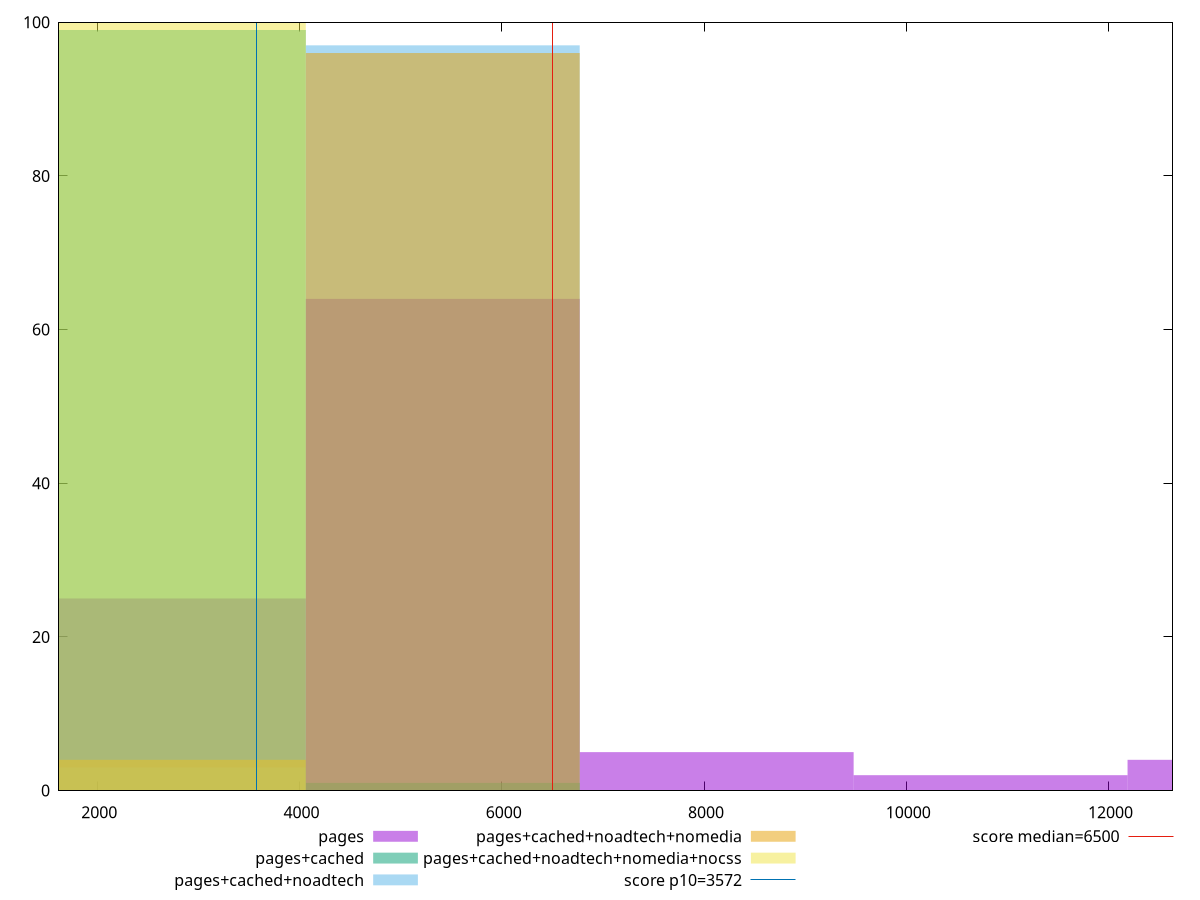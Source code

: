 reset

$pages <<EOF
2708.3925473187724 25
5416.785094637545 64
8125.1776419563175 5
13541.962736593861 4
10833.57018927509 2
EOF

$pagesCached <<EOF
5416.785094637545 1
2708.3925473187724 99
EOF

$pagesCachedNoadtech <<EOF
5416.785094637545 97
2708.3925473187724 3
EOF

$pagesCachedNoadtechNomedia <<EOF
5416.785094637545 96
2708.3925473187724 4
EOF

$pagesCachedNoadtechNomediaNocss <<EOF
2708.3925473187724 100
EOF

set key outside below
set boxwidth 2708.3925473187724
set xrange [1622.5395000000003:12632.19]
set yrange [0:100]
set trange [0:100]
set style fill transparent solid 0.5 noborder

set parametric
set terminal svg size 640, 530 enhanced background rgb 'white'
set output "report_00025_2021-02-22T21:38:55.199Z/first-cpu-idle/comparison/histogram/all_raw.svg"

plot $pages title "pages" with boxes, \
     $pagesCached title "pages+cached" with boxes, \
     $pagesCachedNoadtech title "pages+cached+noadtech" with boxes, \
     $pagesCachedNoadtechNomedia title "pages+cached+noadtech+nomedia" with boxes, \
     $pagesCachedNoadtechNomediaNocss title "pages+cached+noadtech+nomedia+nocss" with boxes, \
     3572,t title "score p10=3572", \
     6500,t title "score median=6500"

reset
